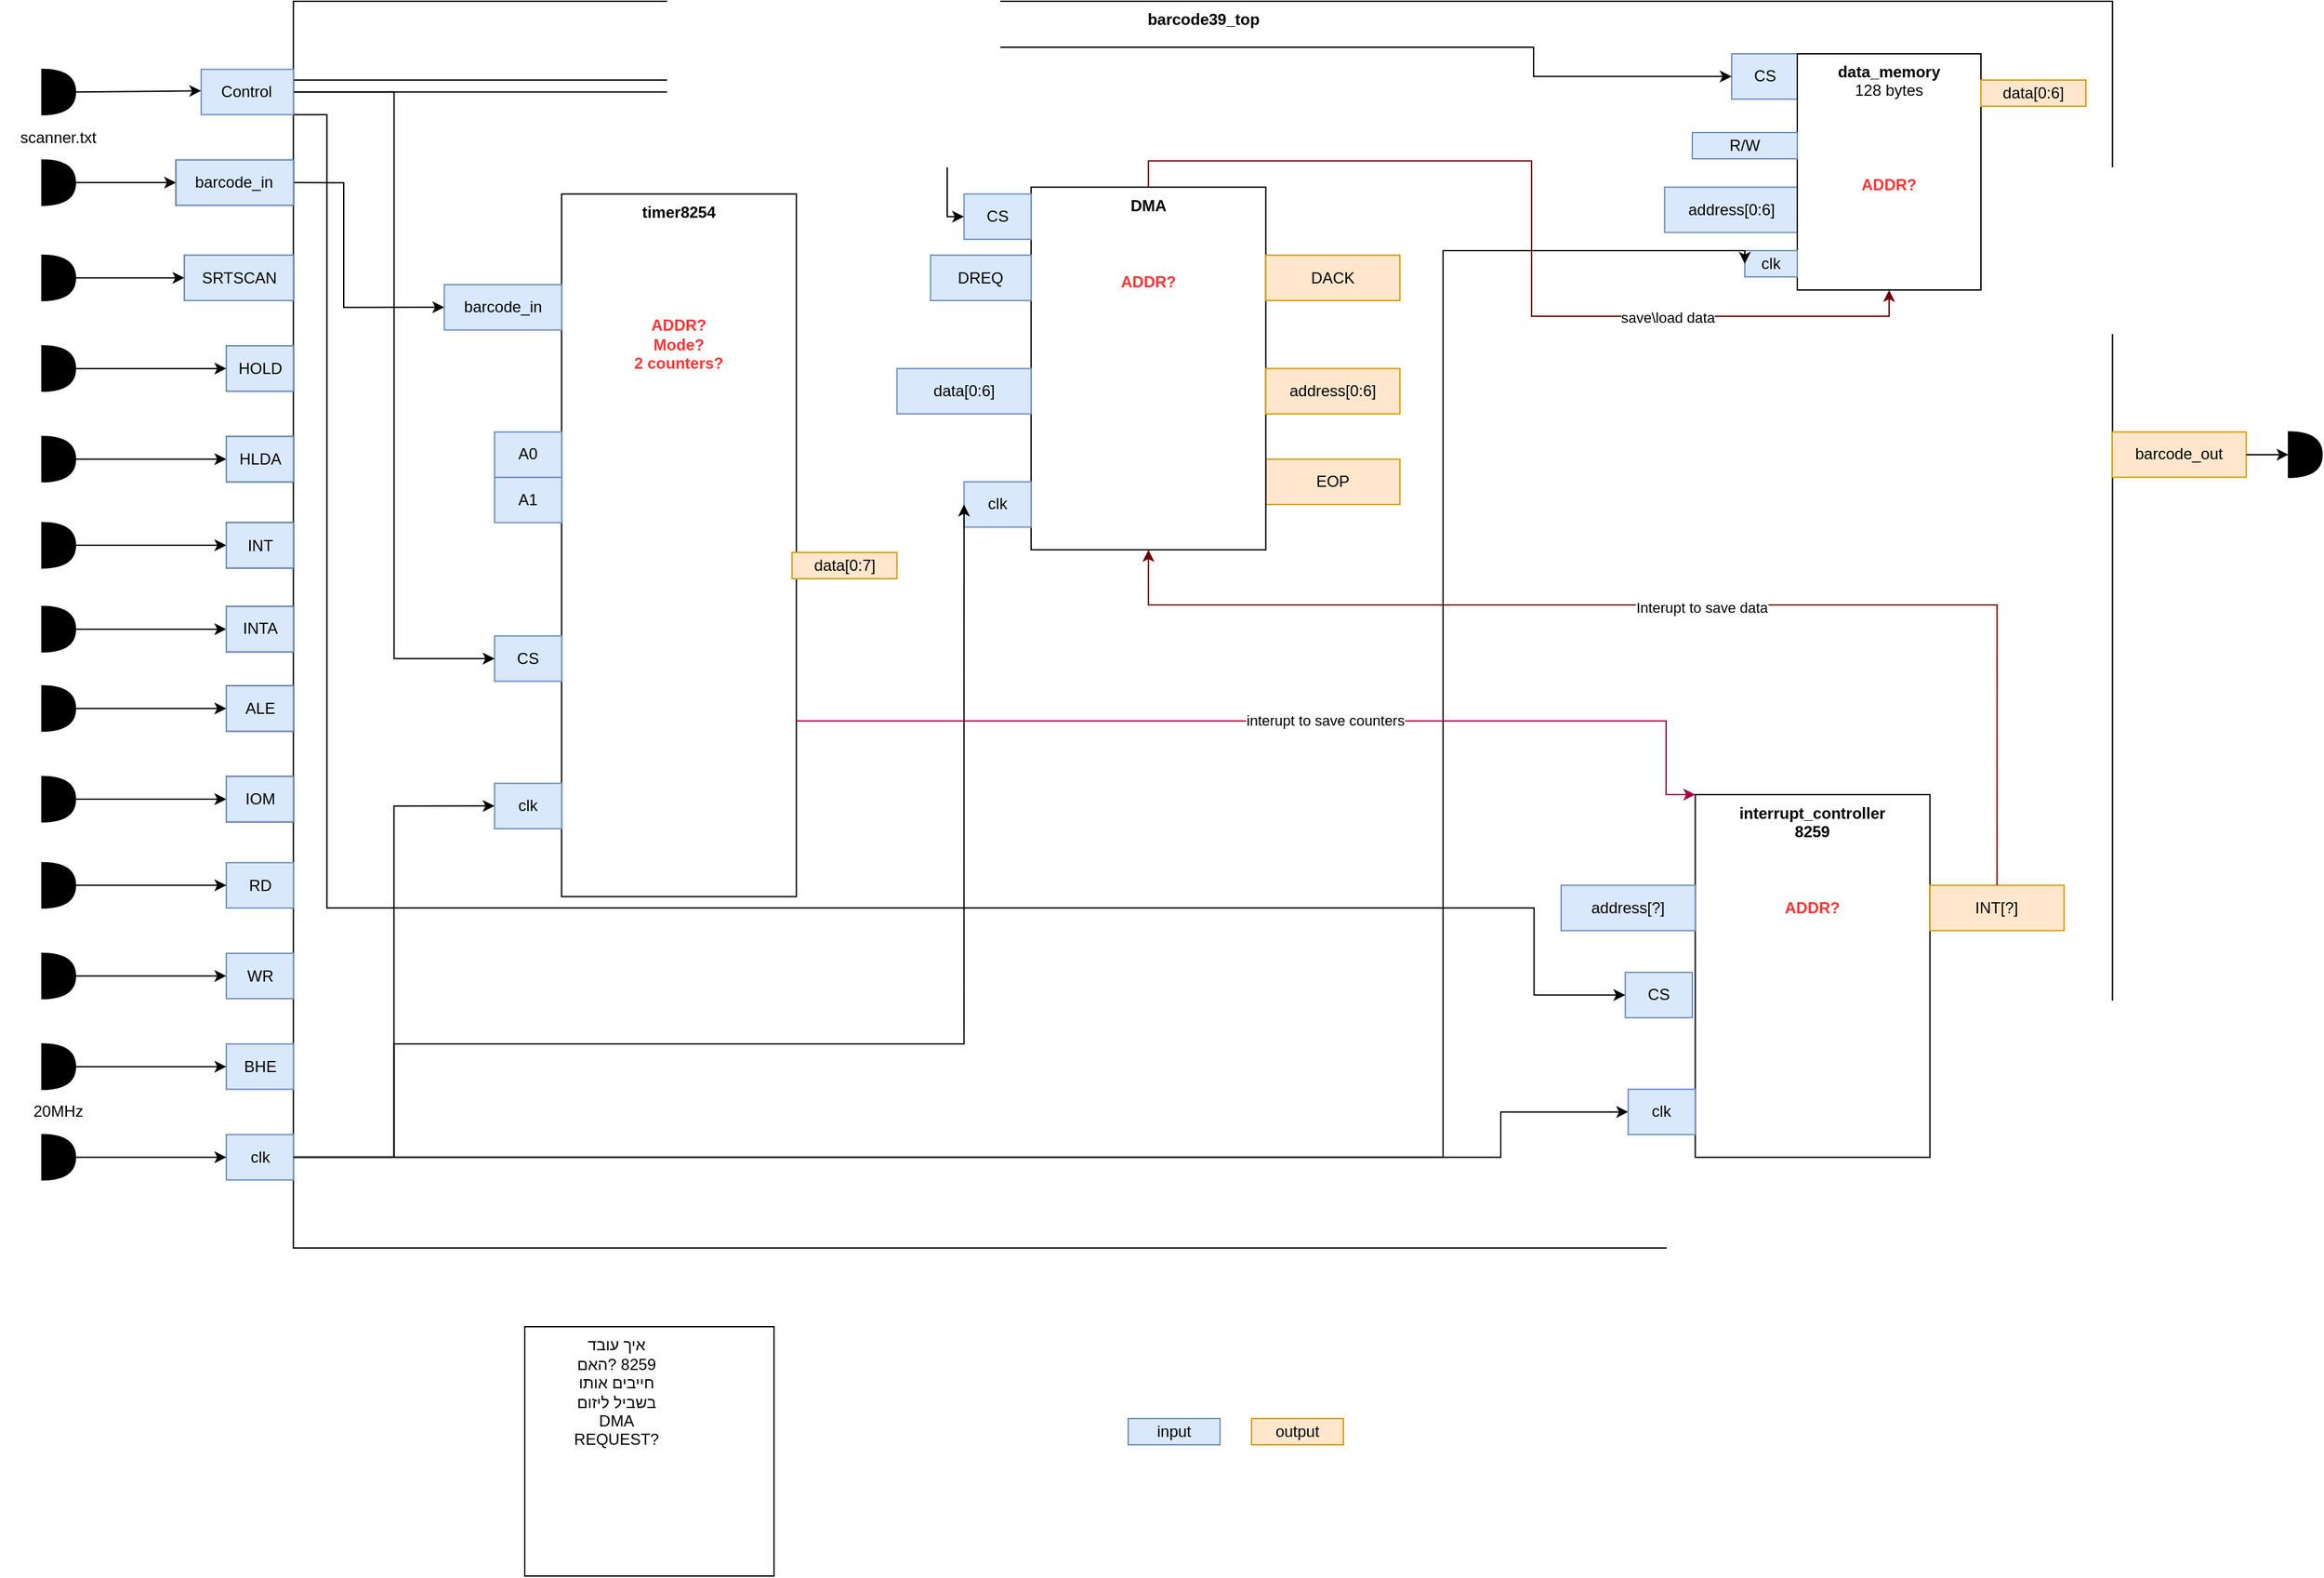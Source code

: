 <mxfile version="13.6.2" type="device"><diagram id="sr-3GxuYP5VsAKT54QnJ" name="Page-1"><mxGraphModel dx="2324" dy="1179" grid="1" gridSize="10" guides="1" tooltips="1" connect="1" arrows="1" fold="1" page="1" pageScale="1" pageWidth="827" pageHeight="1169" math="0" shadow="0"><root><mxCell id="0"/><mxCell id="1" parent="0"/><mxCell id="xHjcDfsr9aw6__Y6eEqs-41" value="" style="group" parent="1" vertex="1" connectable="0"><mxGeometry x="-250" y="80" width="1770" height="950" as="geometry"/></mxCell><mxCell id="xHjcDfsr9aw6__Y6eEqs-1" value="&lt;b&gt;barcode39_top&lt;/b&gt;" style="rounded=0;whiteSpace=wrap;html=1;verticalAlign=top;" parent="xHjcDfsr9aw6__Y6eEqs-41" vertex="1"><mxGeometry x="223.646" width="1386.606" height="950.0" as="geometry"/></mxCell><mxCell id="xHjcDfsr9aw6__Y6eEqs-2" value="SRTSCAN" style="text;html=1;fillColor=none;align=center;verticalAlign=middle;whiteSpace=wrap;rounded=0;strokeColor=#000000;" parent="xHjcDfsr9aw6__Y6eEqs-41" vertex="1"><mxGeometry x="140.578" y="193.455" width="83.069" height="34.545" as="geometry"/></mxCell><mxCell id="xHjcDfsr9aw6__Y6eEqs-3" value="barcode_in" style="text;html=1;fillColor=none;align=center;verticalAlign=middle;whiteSpace=wrap;rounded=0;strokeColor=#000000;" parent="xHjcDfsr9aw6__Y6eEqs-41" vertex="1"><mxGeometry x="134.188" y="120.909" width="89.458" height="34.545" as="geometry"/></mxCell><mxCell id="xHjcDfsr9aw6__Y6eEqs-4" value="barcode_out" style="text;html=1;align=center;verticalAlign=middle;whiteSpace=wrap;rounded=0;strokeColor=#d79b00;fillColor=#ffe6cc;" parent="xHjcDfsr9aw6__Y6eEqs-41" vertex="1"><mxGeometry x="1610.004" y="328.182" width="102.238" height="34.545" as="geometry"/></mxCell><mxCell id="xHjcDfsr9aw6__Y6eEqs-6" value="" style="endArrow=classic;html=1;entryX=0;entryY=0.5;entryDx=0;entryDy=0;" parent="xHjcDfsr9aw6__Y6eEqs-41" target="xHjcDfsr9aw6__Y6eEqs-2" edge="1"><mxGeometry width="50" height="50" relative="1" as="geometry"><mxPoint x="57.509" y="210.727" as="sourcePoint"/><mxPoint x="619.819" y="228.0" as="targetPoint"/></mxGeometry></mxCell><mxCell id="xHjcDfsr9aw6__Y6eEqs-8" value="" style="endArrow=classic;html=1;entryX=0;entryY=0.5;entryDx=0;entryDy=0;" parent="xHjcDfsr9aw6__Y6eEqs-41" target="xHjcDfsr9aw6__Y6eEqs-3" edge="1"><mxGeometry width="50" height="50" relative="1" as="geometry"><mxPoint x="57.509" y="138.182" as="sourcePoint"/><mxPoint x="236.426" y="293.636" as="targetPoint"/></mxGeometry></mxCell><mxCell id="xHjcDfsr9aw6__Y6eEqs-9" value="" style="endArrow=classic;html=1;exitX=1;exitY=0.5;exitDx=0;exitDy=0;" parent="xHjcDfsr9aw6__Y6eEqs-41" source="xHjcDfsr9aw6__Y6eEqs-4" edge="1"><mxGeometry width="50" height="50" relative="1" as="geometry"><mxPoint x="530.361" y="362.727" as="sourcePoint"/><mxPoint x="1744.44" y="345.455" as="targetPoint"/></mxGeometry></mxCell><mxCell id="xHjcDfsr9aw6__Y6eEqs-10" value="" style="shape=or;whiteSpace=wrap;html=1;strokeColor=#000000;fillColor=#000000;" parent="xHjcDfsr9aw6__Y6eEqs-41" vertex="1"><mxGeometry x="31.949" y="120.909" width="25.56" height="34.545" as="geometry"/></mxCell><mxCell id="xHjcDfsr9aw6__Y6eEqs-11" value="" style="shape=or;whiteSpace=wrap;html=1;strokeColor=#000000;fillColor=#000000;" parent="xHjcDfsr9aw6__Y6eEqs-41" vertex="1"><mxGeometry x="31.949" y="193.455" width="25.56" height="34.545" as="geometry"/></mxCell><mxCell id="xHjcDfsr9aw6__Y6eEqs-12" value="" style="shape=or;whiteSpace=wrap;html=1;strokeColor=#000000;fillColor=#000000;" parent="xHjcDfsr9aw6__Y6eEqs-41" vertex="1"><mxGeometry x="1744.44" y="328.182" width="25.56" height="34.545" as="geometry"/></mxCell><mxCell id="xHjcDfsr9aw6__Y6eEqs-14" value="scanner.txt" style="text;html=1;strokeColor=none;fillColor=none;align=center;verticalAlign=middle;whiteSpace=wrap;rounded=0;" parent="xHjcDfsr9aw6__Y6eEqs-41" vertex="1"><mxGeometry y="86.364" width="89.458" height="34.545" as="geometry"/></mxCell><mxCell id="xHjcDfsr9aw6__Y6eEqs-92" style="edgeStyle=orthogonalEdgeStyle;rounded=0;orthogonalLoop=1;jettySize=auto;html=1;entryX=0;entryY=0.5;entryDx=0;entryDy=0;" parent="xHjcDfsr9aw6__Y6eEqs-41" source="xHjcDfsr9aw6__Y6eEqs-16" target="xHjcDfsr9aw6__Y6eEqs-21" edge="1"><mxGeometry relative="1" as="geometry"/></mxCell><mxCell id="xHjcDfsr9aw6__Y6eEqs-93" style="edgeStyle=orthogonalEdgeStyle;rounded=0;orthogonalLoop=1;jettySize=auto;html=1;entryX=0;entryY=0.5;entryDx=0;entryDy=0;" parent="xHjcDfsr9aw6__Y6eEqs-41" source="xHjcDfsr9aw6__Y6eEqs-16" target="xHjcDfsr9aw6__Y6eEqs-49" edge="1"><mxGeometry relative="1" as="geometry"><Array as="points"><mxPoint x="1144" y="881"/><mxPoint x="1144" y="846"/></Array></mxGeometry></mxCell><mxCell id="xHjcDfsr9aw6__Y6eEqs-16" value="clk" style="text;html=1;fillColor=#dae8fc;align=center;verticalAlign=middle;whiteSpace=wrap;rounded=0;strokeColor=#6c8ebf;" parent="xHjcDfsr9aw6__Y6eEqs-41" vertex="1"><mxGeometry x="172.527" y="863.636" width="51.119" height="34.545" as="geometry"/></mxCell><mxCell id="xHjcDfsr9aw6__Y6eEqs-18" value="" style="endArrow=classic;html=1;entryX=0;entryY=0.5;entryDx=0;entryDy=0;" parent="xHjcDfsr9aw6__Y6eEqs-41" target="xHjcDfsr9aw6__Y6eEqs-16" edge="1"><mxGeometry width="50" height="50" relative="1" as="geometry"><mxPoint x="57.509" y="880.909" as="sourcePoint"/><mxPoint x="185.307" y="639.091" as="targetPoint"/></mxGeometry></mxCell><mxCell id="xHjcDfsr9aw6__Y6eEqs-19" value="" style="shape=or;whiteSpace=wrap;html=1;strokeColor=#000000;fillColor=#000000;" parent="xHjcDfsr9aw6__Y6eEqs-41" vertex="1"><mxGeometry x="31.949" y="863.636" width="25.56" height="34.545" as="geometry"/></mxCell><mxCell id="xHjcDfsr9aw6__Y6eEqs-20" value="20MHz" style="text;html=1;strokeColor=none;fillColor=none;align=center;verticalAlign=middle;whiteSpace=wrap;rounded=0;" parent="xHjcDfsr9aw6__Y6eEqs-41" vertex="1"><mxGeometry y="829.091" width="89.458" height="34.545" as="geometry"/></mxCell><mxCell id="xHjcDfsr9aw6__Y6eEqs-54" value="" style="group" parent="xHjcDfsr9aw6__Y6eEqs-41" vertex="1" connectable="0"><mxGeometry x="683.718" y="141.636" width="383.394" height="276.364" as="geometry"/></mxCell><mxCell id="xHjcDfsr9aw6__Y6eEqs-42" value="EOP" style="text;html=1;fillColor=#ffe6cc;align=center;verticalAlign=middle;whiteSpace=wrap;rounded=0;strokeColor=#d79b00;" parent="xHjcDfsr9aw6__Y6eEqs-54" vertex="1"><mxGeometry x="281.155" y="207.273" width="102.238" height="34.545" as="geometry"/></mxCell><mxCell id="xHjcDfsr9aw6__Y6eEqs-27" value="DMA&lt;br&gt;&lt;br&gt;&lt;br&gt;&lt;br&gt;&lt;font color=&quot;#ff3333&quot;&gt;ADDR?&lt;/font&gt;" style="rounded=0;whiteSpace=wrap;html=1;verticalAlign=top;fontStyle=1" parent="xHjcDfsr9aw6__Y6eEqs-54" vertex="1"><mxGeometry x="102.238" width="178.917" height="276.364" as="geometry"/></mxCell><mxCell id="xHjcDfsr9aw6__Y6eEqs-28" value="DREQ" style="text;html=1;fillColor=#dae8fc;align=center;verticalAlign=middle;whiteSpace=wrap;rounded=0;strokeColor=#6c8ebf;" parent="xHjcDfsr9aw6__Y6eEqs-54" vertex="1"><mxGeometry x="25.56" y="51.818" width="76.679" height="34.545" as="geometry"/></mxCell><mxCell id="xHjcDfsr9aw6__Y6eEqs-29" value="DACK" style="text;html=1;fillColor=#ffe6cc;align=center;verticalAlign=middle;whiteSpace=wrap;rounded=0;strokeColor=#d79b00;" parent="xHjcDfsr9aw6__Y6eEqs-54" vertex="1"><mxGeometry x="281.155" y="51.818" width="102.238" height="34.545" as="geometry"/></mxCell><mxCell id="xHjcDfsr9aw6__Y6eEqs-32" value="clk" style="text;html=1;fillColor=#dae8fc;align=center;verticalAlign=middle;whiteSpace=wrap;rounded=0;strokeColor=#6c8ebf;" parent="xHjcDfsr9aw6__Y6eEqs-54" vertex="1"><mxGeometry x="51.119" y="224.545" width="51.119" height="34.545" as="geometry"/></mxCell><mxCell id="xHjcDfsr9aw6__Y6eEqs-34" value="address[0:6]" style="text;html=1;fillColor=#ffe6cc;align=center;verticalAlign=middle;whiteSpace=wrap;rounded=0;strokeColor=#d79b00;" parent="xHjcDfsr9aw6__Y6eEqs-54" vertex="1"><mxGeometry x="281.155" y="138.182" width="102.238" height="34.545" as="geometry"/></mxCell><mxCell id="xHjcDfsr9aw6__Y6eEqs-44" value="data[0:6]" style="text;html=1;fillColor=#dae8fc;align=center;verticalAlign=middle;whiteSpace=wrap;rounded=0;strokeColor=#6c8ebf;" parent="xHjcDfsr9aw6__Y6eEqs-54" vertex="1"><mxGeometry y="138.182" width="102.238" height="34.545" as="geometry"/></mxCell><mxCell id="xHjcDfsr9aw6__Y6eEqs-53" value="" style="group" parent="xHjcDfsr9aw6__Y6eEqs-41" vertex="1" connectable="0"><mxGeometry x="1189.997" y="604.542" width="383.394" height="276.364" as="geometry"/></mxCell><mxCell id="xHjcDfsr9aw6__Y6eEqs-46" value="interrupt_controller&lt;br&gt;8259&lt;br&gt;&lt;br&gt;&lt;br&gt;&lt;br&gt;&lt;font color=&quot;#ff3333&quot;&gt;ADDR?&lt;/font&gt;" style="rounded=0;whiteSpace=wrap;html=1;verticalAlign=top;fontStyle=1" parent="xHjcDfsr9aw6__Y6eEqs-53" vertex="1"><mxGeometry x="102.238" width="178.917" height="276.364" as="geometry"/></mxCell><mxCell id="xHjcDfsr9aw6__Y6eEqs-49" value="clk" style="text;html=1;fillColor=#dae8fc;align=center;verticalAlign=middle;whiteSpace=wrap;rounded=0;strokeColor=#6c8ebf;" parent="xHjcDfsr9aw6__Y6eEqs-53" vertex="1"><mxGeometry x="51.119" y="224.545" width="51.119" height="34.545" as="geometry"/></mxCell><mxCell id="xHjcDfsr9aw6__Y6eEqs-50" value="address[?]" style="text;html=1;fillColor=#dae8fc;align=center;verticalAlign=middle;whiteSpace=wrap;rounded=0;strokeColor=#6c8ebf;" parent="xHjcDfsr9aw6__Y6eEqs-53" vertex="1"><mxGeometry y="69.091" width="102.238" height="34.545" as="geometry"/></mxCell><mxCell id="xHjcDfsr9aw6__Y6eEqs-52" value="INT[?]" style="text;html=1;fillColor=#ffe6cc;align=center;verticalAlign=middle;whiteSpace=wrap;rounded=0;strokeColor=#d79b00;" parent="xHjcDfsr9aw6__Y6eEqs-53" vertex="1"><mxGeometry x="281.155" y="69.091" width="102.238" height="34.545" as="geometry"/></mxCell><mxCell id="xHjcDfsr9aw6__Y6eEqs-56" value="HOLD" style="text;html=1;fillColor=none;align=center;verticalAlign=middle;whiteSpace=wrap;rounded=0;strokeColor=#000000;" parent="xHjcDfsr9aw6__Y6eEqs-41" vertex="1"><mxGeometry x="172.527" y="262.545" width="51.119" height="34.545" as="geometry"/></mxCell><mxCell id="xHjcDfsr9aw6__Y6eEqs-57" value="" style="endArrow=classic;html=1;entryX=0;entryY=0.5;entryDx=0;entryDy=0;" parent="xHjcDfsr9aw6__Y6eEqs-41" target="xHjcDfsr9aw6__Y6eEqs-56" edge="1"><mxGeometry width="50" height="50" relative="1" as="geometry"><mxPoint x="57.509" y="279.818" as="sourcePoint"/><mxPoint x="677.329" y="176.182" as="targetPoint"/></mxGeometry></mxCell><mxCell id="xHjcDfsr9aw6__Y6eEqs-58" value="" style="shape=or;whiteSpace=wrap;html=1;strokeColor=#000000;fillColor=#000000;" parent="xHjcDfsr9aw6__Y6eEqs-41" vertex="1"><mxGeometry x="31.949" y="262.545" width="25.56" height="34.545" as="geometry"/></mxCell><mxCell id="xHjcDfsr9aw6__Y6eEqs-59" value="HLDA" style="text;html=1;fillColor=none;align=center;verticalAlign=middle;whiteSpace=wrap;rounded=0;strokeColor=#000000;" parent="xHjcDfsr9aw6__Y6eEqs-41" vertex="1"><mxGeometry x="172.527" y="331.636" width="51.119" height="34.545" as="geometry"/></mxCell><mxCell id="xHjcDfsr9aw6__Y6eEqs-60" value="" style="endArrow=classic;html=1;entryX=0;entryY=0.5;entryDx=0;entryDy=0;" parent="xHjcDfsr9aw6__Y6eEqs-41" target="xHjcDfsr9aw6__Y6eEqs-59" edge="1"><mxGeometry width="50" height="50" relative="1" as="geometry"><mxPoint x="57.509" y="348.909" as="sourcePoint"/><mxPoint x="734.838" y="124.364" as="targetPoint"/></mxGeometry></mxCell><mxCell id="xHjcDfsr9aw6__Y6eEqs-61" value="" style="shape=or;whiteSpace=wrap;html=1;strokeColor=#000000;fillColor=#000000;" parent="xHjcDfsr9aw6__Y6eEqs-41" vertex="1"><mxGeometry x="31.949" y="331.636" width="25.56" height="34.545" as="geometry"/></mxCell><mxCell id="xHjcDfsr9aw6__Y6eEqs-62" value="INT" style="text;html=1;fillColor=none;align=center;verticalAlign=middle;whiteSpace=wrap;rounded=0;strokeColor=#000000;" parent="xHjcDfsr9aw6__Y6eEqs-41" vertex="1"><mxGeometry x="172.527" y="397.273" width="51.119" height="34.545" as="geometry"/></mxCell><mxCell id="xHjcDfsr9aw6__Y6eEqs-63" value="" style="endArrow=classic;html=1;entryX=0;entryY=0.5;entryDx=0;entryDy=0;" parent="xHjcDfsr9aw6__Y6eEqs-41" target="xHjcDfsr9aw6__Y6eEqs-62" edge="1"><mxGeometry width="50" height="50" relative="1" as="geometry"><mxPoint x="57.509" y="414.545" as="sourcePoint"/><mxPoint x="734.838" y="190" as="targetPoint"/></mxGeometry></mxCell><mxCell id="xHjcDfsr9aw6__Y6eEqs-64" value="" style="shape=or;whiteSpace=wrap;html=1;strokeColor=#000000;fillColor=#000000;" parent="xHjcDfsr9aw6__Y6eEqs-41" vertex="1"><mxGeometry x="31.949" y="397.273" width="25.56" height="34.545" as="geometry"/></mxCell><mxCell id="xHjcDfsr9aw6__Y6eEqs-65" value="INTA" style="text;html=1;fillColor=none;align=center;verticalAlign=middle;whiteSpace=wrap;rounded=0;strokeColor=#000000;" parent="xHjcDfsr9aw6__Y6eEqs-41" vertex="1"><mxGeometry x="172.527" y="461.182" width="51.119" height="34.545" as="geometry"/></mxCell><mxCell id="xHjcDfsr9aw6__Y6eEqs-66" value="" style="endArrow=classic;html=1;entryX=0;entryY=0.5;entryDx=0;entryDy=0;" parent="xHjcDfsr9aw6__Y6eEqs-41" target="xHjcDfsr9aw6__Y6eEqs-65" edge="1"><mxGeometry width="50" height="50" relative="1" as="geometry"><mxPoint x="57.509" y="478.455" as="sourcePoint"/><mxPoint x="792.347" y="133" as="targetPoint"/></mxGeometry></mxCell><mxCell id="xHjcDfsr9aw6__Y6eEqs-67" value="" style="shape=or;whiteSpace=wrap;html=1;strokeColor=#000000;fillColor=#000000;" parent="xHjcDfsr9aw6__Y6eEqs-41" vertex="1"><mxGeometry x="31.949" y="461.182" width="25.56" height="34.545" as="geometry"/></mxCell><mxCell id="xHjcDfsr9aw6__Y6eEqs-22" style="edgeStyle=orthogonalEdgeStyle;rounded=0;orthogonalLoop=1;jettySize=auto;html=1;entryX=0;entryY=0.5;entryDx=0;entryDy=0;" parent="xHjcDfsr9aw6__Y6eEqs-41" source="xHjcDfsr9aw6__Y6eEqs-16" target="xHjcDfsr9aw6__Y6eEqs-32" edge="1"><mxGeometry relative="1" as="geometry"><Array as="points"><mxPoint x="300.325" y="880.909"/><mxPoint x="300.325" y="794.545"/></Array></mxGeometry></mxCell><mxCell id="xHjcDfsr9aw6__Y6eEqs-24" value="" style="edgeStyle=orthogonalEdgeStyle;rounded=0;orthogonalLoop=1;jettySize=auto;html=1;entryX=0;entryY=0.5;entryDx=0;entryDy=0;exitX=1;exitY=0.5;exitDx=0;exitDy=0;" parent="xHjcDfsr9aw6__Y6eEqs-41" source="xHjcDfsr9aw6__Y6eEqs-3" target="xHjcDfsr9aw6__Y6eEqs-23" edge="1"><mxGeometry relative="1" as="geometry"><Array as="points"><mxPoint x="261.986" y="138.182"/><mxPoint x="261.986" y="233.182"/></Array></mxGeometry></mxCell><mxCell id="xHjcDfsr9aw6__Y6eEqs-68" value="ALE" style="text;html=1;fillColor=none;align=center;verticalAlign=middle;whiteSpace=wrap;rounded=0;strokeColor=#000000;" parent="xHjcDfsr9aw6__Y6eEqs-41" vertex="1"><mxGeometry x="172.527" y="521.636" width="51.119" height="34.545" as="geometry"/></mxCell><mxCell id="xHjcDfsr9aw6__Y6eEqs-69" value="" style="endArrow=classic;html=1;entryX=0;entryY=0.5;entryDx=0;entryDy=0;" parent="xHjcDfsr9aw6__Y6eEqs-41" target="xHjcDfsr9aw6__Y6eEqs-68" edge="1"><mxGeometry width="50" height="50" relative="1" as="geometry"><mxPoint x="57.509" y="538.909" as="sourcePoint"/><mxPoint x="792.347" y="193.455" as="targetPoint"/></mxGeometry></mxCell><mxCell id="xHjcDfsr9aw6__Y6eEqs-70" value="" style="shape=or;whiteSpace=wrap;html=1;strokeColor=#000000;fillColor=#000000;" parent="xHjcDfsr9aw6__Y6eEqs-41" vertex="1"><mxGeometry x="31.949" y="521.636" width="25.56" height="34.545" as="geometry"/></mxCell><mxCell id="xHjcDfsr9aw6__Y6eEqs-71" value="IOM" style="text;html=1;fillColor=none;align=center;verticalAlign=middle;whiteSpace=wrap;rounded=0;strokeColor=#000000;" parent="xHjcDfsr9aw6__Y6eEqs-41" vertex="1"><mxGeometry x="172.527" y="590.727" width="51.119" height="34.545" as="geometry"/></mxCell><mxCell id="xHjcDfsr9aw6__Y6eEqs-72" value="" style="endArrow=classic;html=1;entryX=0;entryY=0.5;entryDx=0;entryDy=0;" parent="xHjcDfsr9aw6__Y6eEqs-41" target="xHjcDfsr9aw6__Y6eEqs-71" edge="1"><mxGeometry width="50" height="50" relative="1" as="geometry"><mxPoint x="57.509" y="608.0" as="sourcePoint"/><mxPoint x="849.856" y="141.636" as="targetPoint"/></mxGeometry></mxCell><mxCell id="xHjcDfsr9aw6__Y6eEqs-73" value="" style="shape=or;whiteSpace=wrap;html=1;strokeColor=#000000;fillColor=#000000;" parent="xHjcDfsr9aw6__Y6eEqs-41" vertex="1"><mxGeometry x="31.949" y="590.727" width="25.56" height="34.545" as="geometry"/></mxCell><mxCell id="xHjcDfsr9aw6__Y6eEqs-83" value="RD" style="text;html=1;fillColor=#dae8fc;align=center;verticalAlign=middle;whiteSpace=wrap;rounded=0;strokeColor=#6c8ebf;" parent="xHjcDfsr9aw6__Y6eEqs-41" vertex="1"><mxGeometry x="172.527" y="656.364" width="51.119" height="34.545" as="geometry"/></mxCell><mxCell id="xHjcDfsr9aw6__Y6eEqs-84" value="" style="endArrow=classic;html=1;entryX=0;entryY=0.5;entryDx=0;entryDy=0;" parent="xHjcDfsr9aw6__Y6eEqs-41" target="xHjcDfsr9aw6__Y6eEqs-83" edge="1"><mxGeometry width="50" height="50" relative="1" as="geometry"><mxPoint x="57.509" y="673.636" as="sourcePoint"/><mxPoint x="907.365" y="86.364" as="targetPoint"/></mxGeometry></mxCell><mxCell id="xHjcDfsr9aw6__Y6eEqs-85" value="" style="shape=or;whiteSpace=wrap;html=1;strokeColor=#000000;fillColor=#000000;" parent="xHjcDfsr9aw6__Y6eEqs-41" vertex="1"><mxGeometry x="31.949" y="656.364" width="25.56" height="34.545" as="geometry"/></mxCell><mxCell id="xHjcDfsr9aw6__Y6eEqs-86" value="WR" style="text;html=1;fillColor=#dae8fc;align=center;verticalAlign=middle;whiteSpace=wrap;rounded=0;strokeColor=#6c8ebf;" parent="xHjcDfsr9aw6__Y6eEqs-41" vertex="1"><mxGeometry x="172.527" y="725.455" width="51.119" height="34.545" as="geometry"/></mxCell><mxCell id="xHjcDfsr9aw6__Y6eEqs-87" value="" style="endArrow=classic;html=1;entryX=0;entryY=0.5;entryDx=0;entryDy=0;" parent="xHjcDfsr9aw6__Y6eEqs-41" target="xHjcDfsr9aw6__Y6eEqs-86" edge="1"><mxGeometry width="50" height="50" relative="1" as="geometry"><mxPoint x="57.509" y="742.727" as="sourcePoint"/><mxPoint x="964.874" y="34.545" as="targetPoint"/></mxGeometry></mxCell><mxCell id="xHjcDfsr9aw6__Y6eEqs-88" value="" style="shape=or;whiteSpace=wrap;html=1;strokeColor=#000000;fillColor=#000000;" parent="xHjcDfsr9aw6__Y6eEqs-41" vertex="1"><mxGeometry x="31.949" y="725.455" width="25.56" height="34.545" as="geometry"/></mxCell><mxCell id="xHjcDfsr9aw6__Y6eEqs-89" value="BHE" style="text;html=1;fillColor=#dae8fc;align=center;verticalAlign=middle;whiteSpace=wrap;rounded=0;strokeColor=#6c8ebf;" parent="xHjcDfsr9aw6__Y6eEqs-41" vertex="1"><mxGeometry x="172.527" y="794.545" width="51.119" height="34.545" as="geometry"/></mxCell><mxCell id="xHjcDfsr9aw6__Y6eEqs-90" value="" style="endArrow=classic;html=1;entryX=0;entryY=0.5;entryDx=0;entryDy=0;" parent="xHjcDfsr9aw6__Y6eEqs-41" target="xHjcDfsr9aw6__Y6eEqs-89" edge="1"><mxGeometry width="50" height="50" relative="1" as="geometry"><mxPoint x="57.509" y="811.818" as="sourcePoint"/><mxPoint x="1022.383" y="-17.273" as="targetPoint"/></mxGeometry></mxCell><mxCell id="xHjcDfsr9aw6__Y6eEqs-91" value="" style="shape=or;whiteSpace=wrap;html=1;strokeColor=#000000;fillColor=#000000;" parent="xHjcDfsr9aw6__Y6eEqs-41" vertex="1"><mxGeometry x="31.949" y="794.545" width="25.56" height="34.545" as="geometry"/></mxCell><mxCell id="xHjcDfsr9aw6__Y6eEqs-38" value="" style="group" parent="xHjcDfsr9aw6__Y6eEqs-41" vertex="1" connectable="0"><mxGeometry x="338.664" y="146.818" width="370.614" height="535.455" as="geometry"/></mxCell><mxCell id="xHjcDfsr9aw6__Y6eEqs-15" value="timer8254&lt;br&gt;&lt;br&gt;&lt;br&gt;&lt;br&gt;&lt;br&gt;&lt;br&gt;&lt;font color=&quot;#ff3333&quot;&gt;ADDR?&lt;br&gt;Mode?&lt;br&gt;2 counters?&lt;br&gt;&lt;/font&gt;" style="rounded=0;whiteSpace=wrap;html=1;verticalAlign=top;fontStyle=1" parent="xHjcDfsr9aw6__Y6eEqs-38" vertex="1"><mxGeometry x="89.458" width="178.917" height="535.455" as="geometry"/></mxCell><mxCell id="xHjcDfsr9aw6__Y6eEqs-21" value="clk" style="text;html=1;fillColor=#dae8fc;align=center;verticalAlign=middle;whiteSpace=wrap;rounded=0;strokeColor=#6c8ebf;" parent="xHjcDfsr9aw6__Y6eEqs-38" vertex="1"><mxGeometry x="38.339" y="449.091" width="51.119" height="34.545" as="geometry"/></mxCell><mxCell id="xHjcDfsr9aw6__Y6eEqs-23" value="barcode_in" style="text;html=1;fillColor=#dae8fc;align=center;verticalAlign=middle;whiteSpace=wrap;rounded=0;strokeColor=#6c8ebf;" parent="xHjcDfsr9aw6__Y6eEqs-38" vertex="1"><mxGeometry y="69.091" width="89.458" height="34.545" as="geometry"/></mxCell><mxCell id="xHjcDfsr9aw6__Y6eEqs-95" value="barcode_in" style="text;html=1;fillColor=#dae8fc;align=center;verticalAlign=middle;whiteSpace=wrap;rounded=0;strokeColor=#6c8ebf;" parent="xHjcDfsr9aw6__Y6eEqs-41" vertex="1"><mxGeometry x="134.188" y="120.909" width="89.458" height="34.545" as="geometry"/></mxCell><mxCell id="xHjcDfsr9aw6__Y6eEqs-96" value="SRTSCAN" style="text;html=1;fillColor=#dae8fc;align=center;verticalAlign=middle;whiteSpace=wrap;rounded=0;strokeColor=#6c8ebf;" parent="xHjcDfsr9aw6__Y6eEqs-41" vertex="1"><mxGeometry x="140.578" y="193.455" width="83.069" height="34.545" as="geometry"/></mxCell><mxCell id="xHjcDfsr9aw6__Y6eEqs-97" value="HOLD" style="text;html=1;fillColor=#dae8fc;align=center;verticalAlign=middle;whiteSpace=wrap;rounded=0;strokeColor=#6c8ebf;" parent="xHjcDfsr9aw6__Y6eEqs-41" vertex="1"><mxGeometry x="172.527" y="262.545" width="51.119" height="34.545" as="geometry"/></mxCell><mxCell id="xHjcDfsr9aw6__Y6eEqs-98" value="HLDA" style="text;html=1;fillColor=#dae8fc;align=center;verticalAlign=middle;whiteSpace=wrap;rounded=0;strokeColor=#6c8ebf;" parent="xHjcDfsr9aw6__Y6eEqs-41" vertex="1"><mxGeometry x="172.527" y="331.636" width="51.119" height="34.545" as="geometry"/></mxCell><mxCell id="xHjcDfsr9aw6__Y6eEqs-99" value="INT" style="text;html=1;fillColor=#dae8fc;align=center;verticalAlign=middle;whiteSpace=wrap;rounded=0;strokeColor=#6c8ebf;" parent="xHjcDfsr9aw6__Y6eEqs-41" vertex="1"><mxGeometry x="172.527" y="397.273" width="51.119" height="34.545" as="geometry"/></mxCell><mxCell id="xHjcDfsr9aw6__Y6eEqs-100" value="INTA" style="text;html=1;fillColor=#dae8fc;align=center;verticalAlign=middle;whiteSpace=wrap;rounded=0;strokeColor=#6c8ebf;" parent="xHjcDfsr9aw6__Y6eEqs-41" vertex="1"><mxGeometry x="172.527" y="461.182" width="51.119" height="34.545" as="geometry"/></mxCell><mxCell id="xHjcDfsr9aw6__Y6eEqs-101" value="ALE" style="text;html=1;fillColor=#dae8fc;align=center;verticalAlign=middle;whiteSpace=wrap;rounded=0;strokeColor=#6c8ebf;" parent="xHjcDfsr9aw6__Y6eEqs-41" vertex="1"><mxGeometry x="172.527" y="521.636" width="51.119" height="34.545" as="geometry"/></mxCell><mxCell id="xHjcDfsr9aw6__Y6eEqs-102" value="IOM" style="text;html=1;fillColor=#dae8fc;align=center;verticalAlign=middle;whiteSpace=wrap;rounded=0;strokeColor=#6c8ebf;" parent="xHjcDfsr9aw6__Y6eEqs-41" vertex="1"><mxGeometry x="172.527" y="590.727" width="51.119" height="34.545" as="geometry"/></mxCell><mxCell id="S_B7QNclUZxdUbmDJZpe-1" value="CS" style="text;html=1;fillColor=#dae8fc;align=center;verticalAlign=middle;whiteSpace=wrap;rounded=0;strokeColor=#6c8ebf;" vertex="1" parent="xHjcDfsr9aw6__Y6eEqs-41"><mxGeometry x="377.004" y="483.636" width="51.119" height="34.545" as="geometry"/></mxCell><mxCell id="S_B7QNclUZxdUbmDJZpe-2" value="CS" style="text;html=1;fillColor=#dae8fc;align=center;verticalAlign=middle;whiteSpace=wrap;rounded=0;strokeColor=#6c8ebf;" vertex="1" parent="xHjcDfsr9aw6__Y6eEqs-41"><mxGeometry x="734.838" y="146.818" width="51.119" height="34.545" as="geometry"/></mxCell><mxCell id="S_B7QNclUZxdUbmDJZpe-3" value="CS" style="text;html=1;fillColor=#dae8fc;align=center;verticalAlign=middle;whiteSpace=wrap;rounded=0;strokeColor=#6c8ebf;" vertex="1" parent="xHjcDfsr9aw6__Y6eEqs-41"><mxGeometry x="1320.0" y="39.998" width="51.119" height="34.545" as="geometry"/></mxCell><mxCell id="S_B7QNclUZxdUbmDJZpe-4" value="CS" style="text;html=1;fillColor=#dae8fc;align=center;verticalAlign=middle;whiteSpace=wrap;rounded=0;strokeColor=#6c8ebf;" vertex="1" parent="xHjcDfsr9aw6__Y6eEqs-41"><mxGeometry x="1238.88" y="740.004" width="51.119" height="34.545" as="geometry"/></mxCell><mxCell id="S_B7QNclUZxdUbmDJZpe-9" style="edgeStyle=orthogonalEdgeStyle;rounded=0;orthogonalLoop=1;jettySize=auto;html=1;exitX=1;exitY=0.5;exitDx=0;exitDy=0;entryX=0;entryY=0.5;entryDx=0;entryDy=0;" edge="1" parent="xHjcDfsr9aw6__Y6eEqs-41" source="S_B7QNclUZxdUbmDJZpe-5" target="S_B7QNclUZxdUbmDJZpe-1"><mxGeometry relative="1" as="geometry"><Array as="points"><mxPoint x="300.325" y="69.091"/><mxPoint x="300.325" y="500.909"/></Array></mxGeometry></mxCell><mxCell id="S_B7QNclUZxdUbmDJZpe-10" style="edgeStyle=orthogonalEdgeStyle;rounded=0;orthogonalLoop=1;jettySize=auto;html=1;exitX=1;exitY=0.5;exitDx=0;exitDy=0;entryX=0;entryY=0.5;entryDx=0;entryDy=0;" edge="1" parent="xHjcDfsr9aw6__Y6eEqs-41" source="S_B7QNclUZxdUbmDJZpe-5" target="S_B7QNclUZxdUbmDJZpe-2"><mxGeometry relative="1" as="geometry"><Array as="points"><mxPoint x="722.058" y="69.091"/><mxPoint x="722.058" y="164.091"/></Array></mxGeometry></mxCell><mxCell id="S_B7QNclUZxdUbmDJZpe-13" style="edgeStyle=orthogonalEdgeStyle;rounded=0;orthogonalLoop=1;jettySize=auto;html=1;exitX=1;exitY=0.5;exitDx=0;exitDy=0;exitPerimeter=0;entryX=0;entryY=0.5;entryDx=0;entryDy=0;" edge="1" parent="xHjcDfsr9aw6__Y6eEqs-41" source="S_B7QNclUZxdUbmDJZpe-5" target="S_B7QNclUZxdUbmDJZpe-3"><mxGeometry relative="1" as="geometry"><mxPoint x="1194.91" y="86.364" as="targetPoint"/><Array as="points"><mxPoint x="224" y="60"/><mxPoint x="703" y="60"/><mxPoint x="703" y="35"/><mxPoint x="1169" y="35"/><mxPoint x="1169" y="57"/></Array></mxGeometry></mxCell><mxCell id="S_B7QNclUZxdUbmDJZpe-15" style="edgeStyle=orthogonalEdgeStyle;rounded=0;orthogonalLoop=1;jettySize=auto;html=1;exitX=1;exitY=1;exitDx=0;exitDy=0;entryX=0;entryY=0.5;entryDx=0;entryDy=0;" edge="1" parent="xHjcDfsr9aw6__Y6eEqs-41" source="S_B7QNclUZxdUbmDJZpe-5" target="S_B7QNclUZxdUbmDJZpe-4"><mxGeometry relative="1" as="geometry"><Array as="points"><mxPoint x="249.206" y="86.364"/><mxPoint x="249.206" y="690.909"/><mxPoint x="1169.35" y="690.909"/></Array></mxGeometry></mxCell><mxCell id="S_B7QNclUZxdUbmDJZpe-5" value="Control" style="text;html=1;fillColor=#dae8fc;align=center;verticalAlign=middle;whiteSpace=wrap;rounded=0;strokeColor=#6c8ebf;" vertex="1" parent="xHjcDfsr9aw6__Y6eEqs-41"><mxGeometry x="153.357" y="51.818" width="70.289" height="34.545" as="geometry"/></mxCell><mxCell id="S_B7QNclUZxdUbmDJZpe-6" value="" style="endArrow=classic;html=1;entryX=0;entryY=0.5;entryDx=0;entryDy=0;exitX=1;exitY=0.5;exitDx=0;exitDy=0;exitPerimeter=0;" edge="1" parent="xHjcDfsr9aw6__Y6eEqs-41" source="S_B7QNclUZxdUbmDJZpe-7"><mxGeometry width="50" height="50" relative="1" as="geometry"><mxPoint x="76.679" y="68.227" as="sourcePoint"/><mxPoint x="153.357" y="68.227" as="targetPoint"/></mxGeometry></mxCell><mxCell id="S_B7QNclUZxdUbmDJZpe-7" value="" style="shape=or;whiteSpace=wrap;html=1;strokeColor=#000000;fillColor=#000000;" vertex="1" parent="xHjcDfsr9aw6__Y6eEqs-41"><mxGeometry x="31.949" y="51.818" width="25.56" height="34.545" as="geometry"/></mxCell><mxCell id="xHjcDfsr9aw6__Y6eEqs-30" value="address[0:6]" style="text;html=1;fillColor=#dae8fc;align=center;verticalAlign=middle;whiteSpace=wrap;rounded=0;strokeColor=#6c8ebf;" parent="xHjcDfsr9aw6__Y6eEqs-41" vertex="1"><mxGeometry x="1268.881" y="141.633" width="102.238" height="34.545" as="geometry"/></mxCell><mxCell id="xHjcDfsr9aw6__Y6eEqs-37" value="" style="group" parent="xHjcDfsr9aw6__Y6eEqs-41" vertex="1" connectable="0"><mxGeometry x="1290" y="40" width="300" height="180" as="geometry"/></mxCell><mxCell id="xHjcDfsr9aw6__Y6eEqs-26" value="data_memory&lt;br&gt;&lt;span style=&quot;font-weight: normal&quot;&gt;128 bytes&lt;br&gt;&lt;br&gt;&lt;br&gt;&lt;br&gt;&lt;br&gt;&lt;/span&gt;&lt;font color=&quot;#ff3333&quot;&gt;ADDR?&lt;/font&gt;&lt;span style=&quot;font-weight: normal&quot;&gt;&lt;br&gt;&lt;/span&gt;" style="rounded=0;whiteSpace=wrap;html=1;verticalAlign=top;fontStyle=1" parent="xHjcDfsr9aw6__Y6eEqs-37" vertex="1"><mxGeometry x="80" width="140" height="180" as="geometry"/></mxCell><mxCell id="xHjcDfsr9aw6__Y6eEqs-31" value="R/W" style="text;html=1;fillColor=#dae8fc;align=center;verticalAlign=middle;whiteSpace=wrap;rounded=0;strokeColor=#6c8ebf;" parent="xHjcDfsr9aw6__Y6eEqs-37" vertex="1"><mxGeometry y="60" width="80" height="20" as="geometry"/></mxCell><mxCell id="xHjcDfsr9aw6__Y6eEqs-33" value="clk" style="text;html=1;fillColor=#dae8fc;align=center;verticalAlign=middle;whiteSpace=wrap;rounded=0;strokeColor=#6c8ebf;" parent="xHjcDfsr9aw6__Y6eEqs-37" vertex="1"><mxGeometry x="40" y="150" width="40" height="20" as="geometry"/></mxCell><mxCell id="xHjcDfsr9aw6__Y6eEqs-35" value="data[0:6]" style="text;html=1;fillColor=#ffe6cc;align=center;verticalAlign=middle;whiteSpace=wrap;rounded=0;strokeColor=#d79b00;" parent="xHjcDfsr9aw6__Y6eEqs-37" vertex="1"><mxGeometry x="220" y="20" width="80" height="20" as="geometry"/></mxCell><mxCell id="xHjcDfsr9aw6__Y6eEqs-94" style="edgeStyle=orthogonalEdgeStyle;rounded=0;orthogonalLoop=1;jettySize=auto;html=1;entryX=0;entryY=0.5;entryDx=0;entryDy=0;" parent="xHjcDfsr9aw6__Y6eEqs-41" source="xHjcDfsr9aw6__Y6eEqs-16" target="xHjcDfsr9aw6__Y6eEqs-33" edge="1"><mxGeometry relative="1" as="geometry"><Array as="points"><mxPoint x="1100" y="881"/><mxPoint x="1100" y="190"/><mxPoint x="1330" y="190"/></Array></mxGeometry></mxCell><mxCell id="S_B7QNclUZxdUbmDJZpe-16" value="A1" style="text;html=1;fillColor=#dae8fc;align=center;verticalAlign=middle;whiteSpace=wrap;rounded=0;strokeColor=#6c8ebf;" vertex="1" parent="xHjcDfsr9aw6__Y6eEqs-41"><mxGeometry x="377.004" y="362.726" width="51.119" height="34.545" as="geometry"/></mxCell><mxCell id="S_B7QNclUZxdUbmDJZpe-17" value="A0" style="text;html=1;fillColor=#dae8fc;align=center;verticalAlign=middle;whiteSpace=wrap;rounded=0;strokeColor=#6c8ebf;" vertex="1" parent="xHjcDfsr9aw6__Y6eEqs-41"><mxGeometry x="377.004" y="328.176" width="51.119" height="34.545" as="geometry"/></mxCell><mxCell id="S_B7QNclUZxdUbmDJZpe-20" value="data[0:7]" style="text;html=1;fillColor=#ffe6cc;align=center;verticalAlign=middle;whiteSpace=wrap;rounded=0;strokeColor=#d79b00;" vertex="1" parent="xHjcDfsr9aw6__Y6eEqs-41"><mxGeometry x="603.72" y="420" width="80" height="20" as="geometry"/></mxCell><mxCell id="S_B7QNclUZxdUbmDJZpe-21" value="interupt to save counters" style="edgeStyle=orthogonalEdgeStyle;rounded=0;orthogonalLoop=1;jettySize=auto;html=1;fillColor=#d80073;strokeColor=#A50040;exitX=1;exitY=0.75;exitDx=0;exitDy=0;entryX=0;entryY=0;entryDx=0;entryDy=0;" edge="1" parent="xHjcDfsr9aw6__Y6eEqs-41" source="xHjcDfsr9aw6__Y6eEqs-15" target="xHjcDfsr9aw6__Y6eEqs-46"><mxGeometry x="0.087" relative="1" as="geometry"><mxPoint x="1522" y="674" as="sourcePoint"/><mxPoint x="1573" y="682" as="targetPoint"/><Array as="points"><mxPoint x="1270" y="548"/><mxPoint x="1270" y="604"/></Array><mxPoint as="offset"/></mxGeometry></mxCell><mxCell id="S_B7QNclUZxdUbmDJZpe-22" style="edgeStyle=orthogonalEdgeStyle;rounded=0;orthogonalLoop=1;jettySize=auto;html=1;exitX=0.5;exitY=0;exitDx=0;exitDy=0;entryX=0.5;entryY=1;entryDx=0;entryDy=0;fillColor=#a20025;strokeColor=#6F0000;" edge="1" parent="xHjcDfsr9aw6__Y6eEqs-41" source="xHjcDfsr9aw6__Y6eEqs-52" target="xHjcDfsr9aw6__Y6eEqs-27"><mxGeometry relative="1" as="geometry"><Array as="points"><mxPoint x="1522" y="460"/><mxPoint x="875" y="460"/></Array></mxGeometry></mxCell><mxCell id="S_B7QNclUZxdUbmDJZpe-23" value="Interupt to save data" style="edgeLabel;html=1;align=center;verticalAlign=middle;resizable=0;points=[];" vertex="1" connectable="0" parent="S_B7QNclUZxdUbmDJZpe-22"><mxGeometry x="-0.026" y="2" relative="1" as="geometry"><mxPoint as="offset"/></mxGeometry></mxCell><mxCell id="S_B7QNclUZxdUbmDJZpe-24" style="edgeStyle=orthogonalEdgeStyle;rounded=0;orthogonalLoop=1;jettySize=auto;html=1;exitX=0.5;exitY=0;exitDx=0;exitDy=0;entryX=0.5;entryY=1;entryDx=0;entryDy=0;fontColor=#000000;fillColor=#a20025;strokeColor=#6F0000;" edge="1" parent="xHjcDfsr9aw6__Y6eEqs-41" source="xHjcDfsr9aw6__Y6eEqs-27" target="xHjcDfsr9aw6__Y6eEqs-26"><mxGeometry relative="1" as="geometry"/></mxCell><mxCell id="S_B7QNclUZxdUbmDJZpe-25" value="save\load data" style="edgeLabel;html=1;align=center;verticalAlign=middle;resizable=0;points=[];fontColor=#000000;" vertex="1" connectable="0" parent="S_B7QNclUZxdUbmDJZpe-24"><mxGeometry x="0.48" y="-1" relative="1" as="geometry"><mxPoint x="-1" as="offset"/></mxGeometry></mxCell><mxCell id="xHjcDfsr9aw6__Y6eEqs-103" value="input" style="text;html=1;fillColor=#dae8fc;align=center;verticalAlign=middle;whiteSpace=wrap;rounded=0;strokeColor=#6c8ebf;" parent="1" vertex="1"><mxGeometry x="610" y="1160" width="70" height="20" as="geometry"/></mxCell><mxCell id="xHjcDfsr9aw6__Y6eEqs-104" value="output" style="text;html=1;fillColor=#ffe6cc;align=center;verticalAlign=middle;whiteSpace=wrap;rounded=0;strokeColor=#d79b00;" parent="1" vertex="1"><mxGeometry x="704" y="1160" width="70" height="20" as="geometry"/></mxCell><mxCell id="S_B7QNclUZxdUbmDJZpe-26" value="" style="whiteSpace=wrap;html=1;aspect=fixed;fontColor=#000000;" vertex="1" parent="1"><mxGeometry x="150" y="1090" width="190" height="190" as="geometry"/></mxCell><mxCell id="S_B7QNclUZxdUbmDJZpe-27" value="איך עובד 8259 ?האם חייבים אותו בשביל ליזום DMA REQUEST?&lt;div style=&quot;direction: rtl&quot;&gt;&lt;/div&gt;" style="text;html=1;strokeColor=none;fillColor=none;align=center;verticalAlign=middle;whiteSpace=wrap;rounded=0;fontColor=#000000;" vertex="1" parent="1"><mxGeometry x="200" y="1130" width="40" height="20" as="geometry"/></mxCell></root></mxGraphModel></diagram></mxfile>
